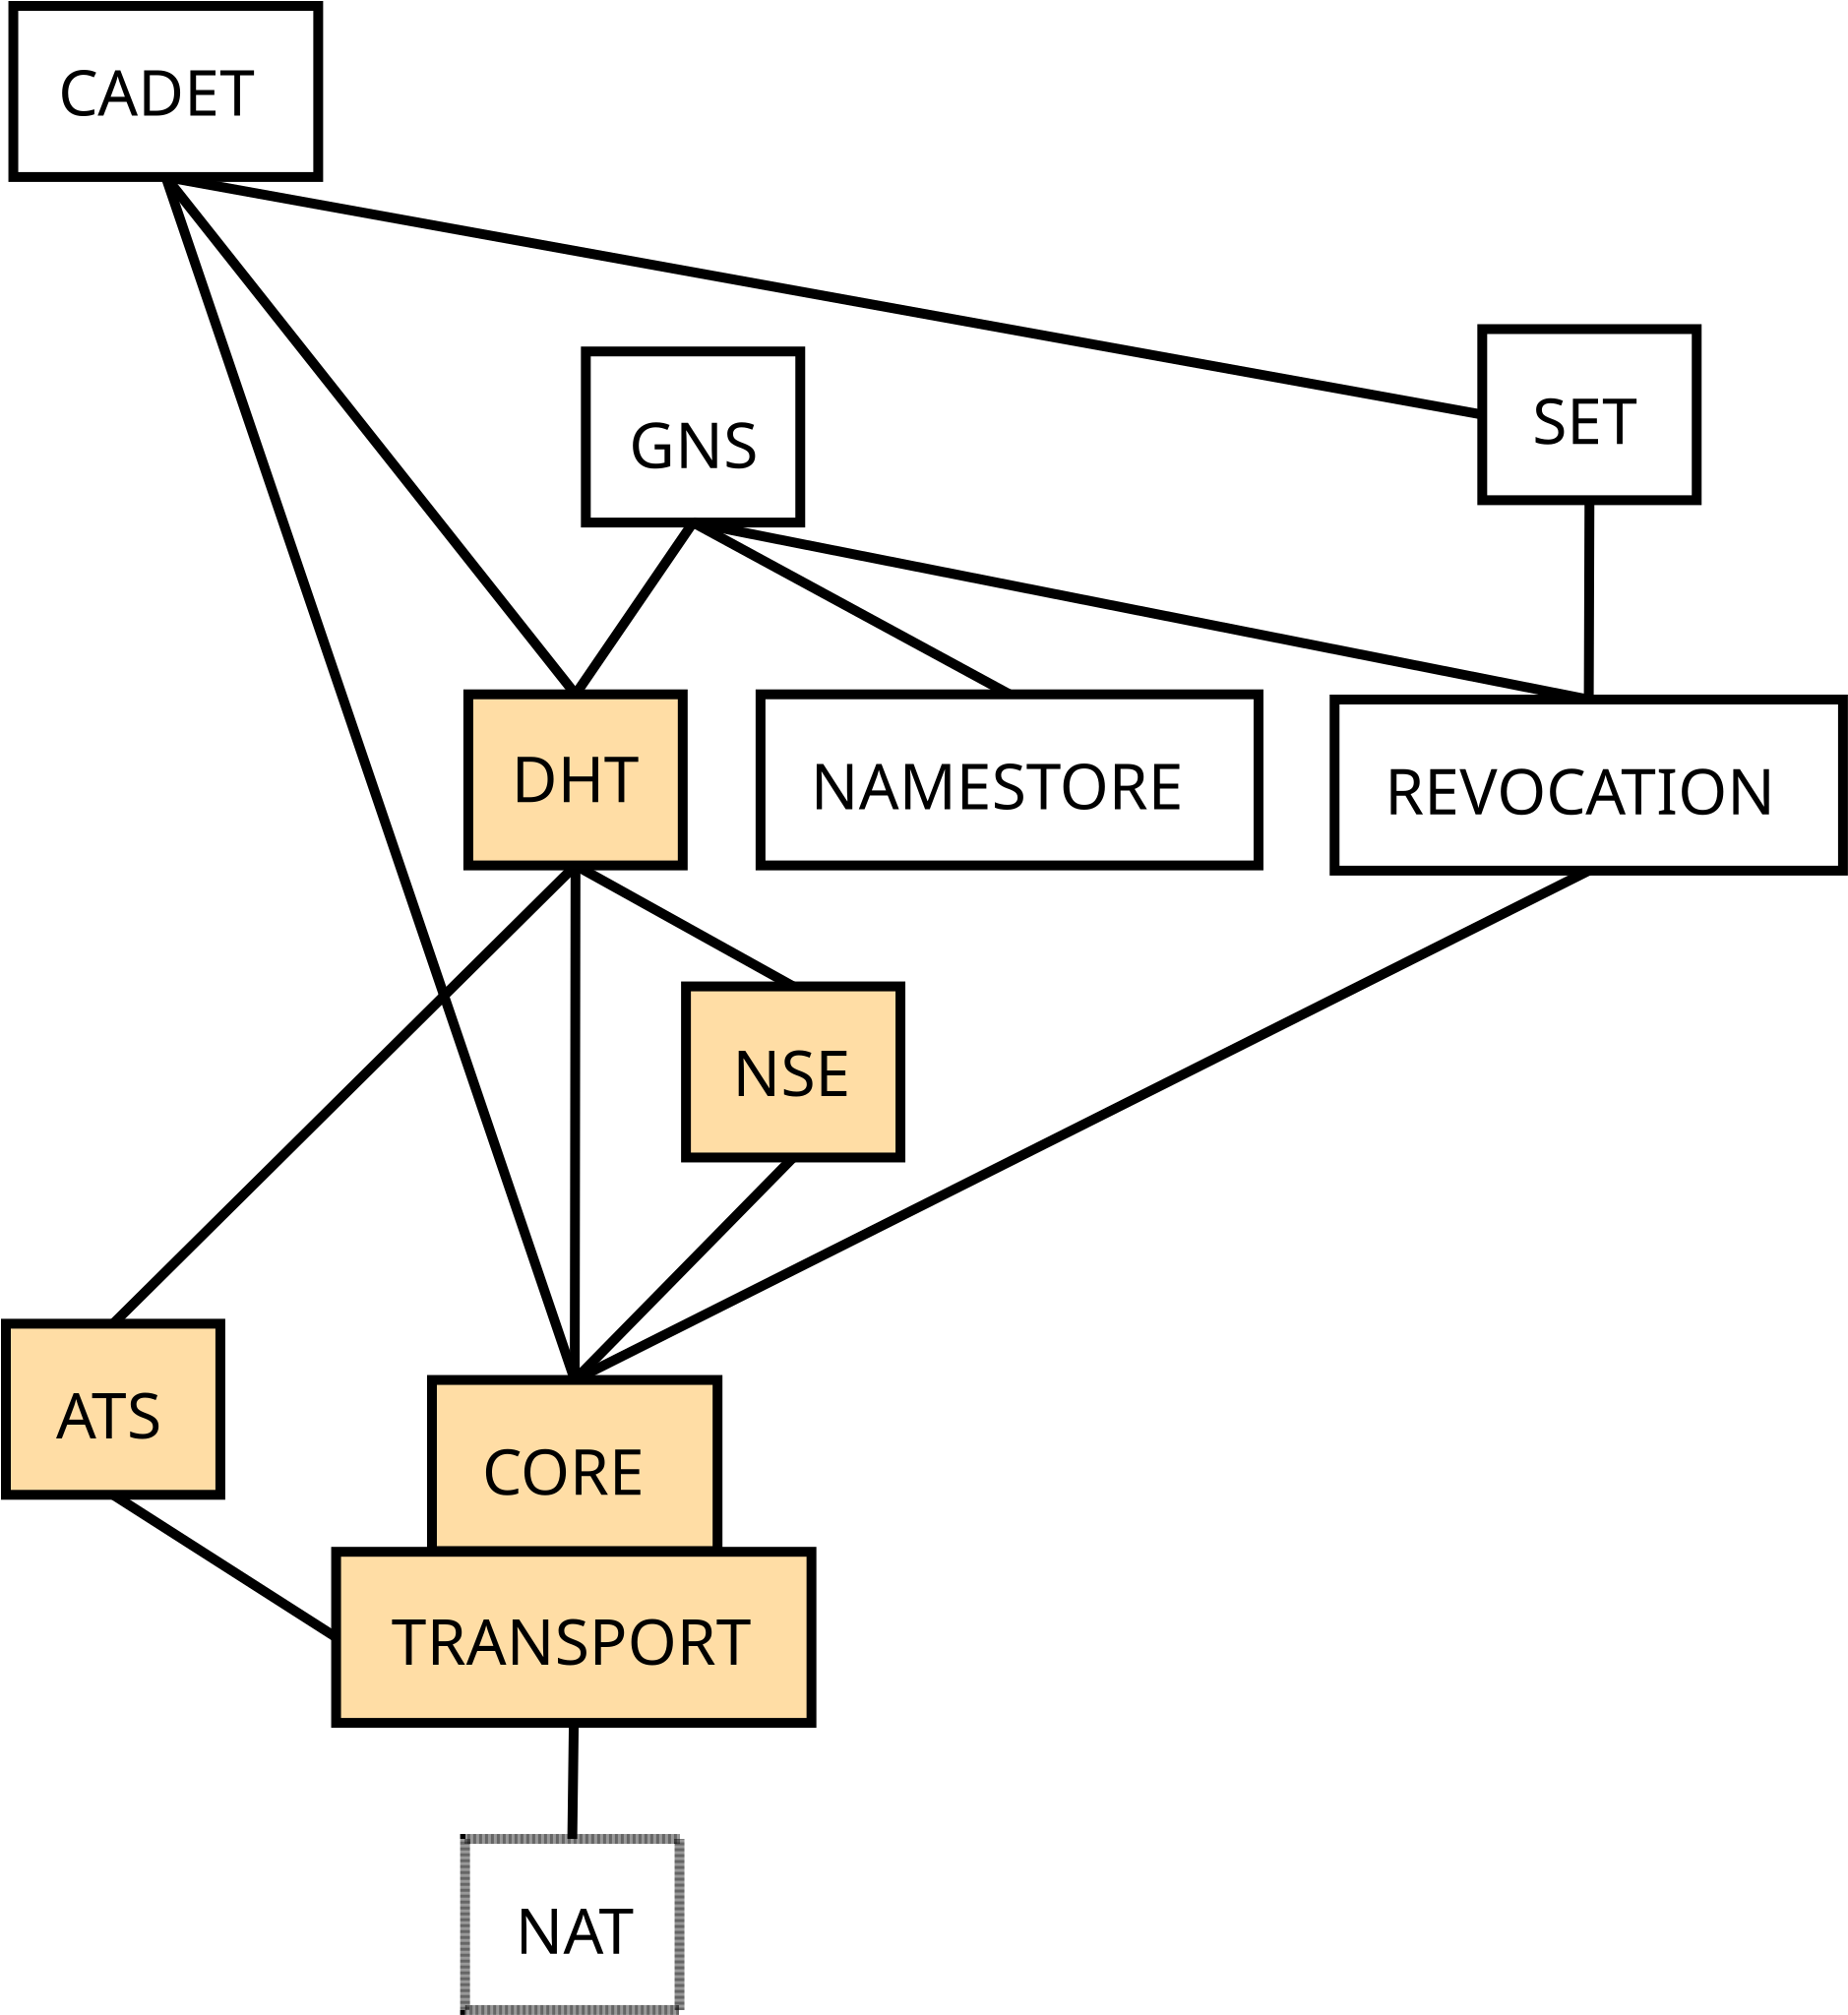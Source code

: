 <?xml version="1.0" encoding="UTF-8"?>
<dia:diagram xmlns:dia="http://www.lysator.liu.se/~alla/dia/">
  <dia:layer name="Hintergrund" visible="true" connectable="true" active="true">
    <dia:object type="Standard - Box" version="0" id="O0">
      <dia:attribute name="obj_pos">
        <dia:point val="8.628,43.598"/>
      </dia:attribute>
      <dia:attribute name="obj_bb">
        <dia:rectangle val="8.378,43.348;19.774,52.542"/>
      </dia:attribute>
      <dia:attribute name="elem_corner">
        <dia:point val="8.628,43.598"/>
      </dia:attribute>
      <dia:attribute name="elem_width">
        <dia:real val="10.896"/>
      </dia:attribute>
      <dia:attribute name="elem_height">
        <dia:real val="8.695"/>
      </dia:attribute>
      <dia:attribute name="border_width">
        <dia:real val="0.5"/>
      </dia:attribute>
      <dia:attribute name="show_background">
        <dia:boolean val="true"/>
      </dia:attribute>
      <dia:attribute name="line_style">
        <dia:enum val="4"/>
      </dia:attribute>
      <dia:attribute name="dashlength">
        <dia:real val="0.3"/>
      </dia:attribute>
    </dia:object>
    <dia:object type="Standard - Text" version="1" id="O1">
      <dia:attribute name="obj_pos">
        <dia:point val="11.175,49.431"/>
      </dia:attribute>
      <dia:attribute name="obj_bb">
        <dia:rectangle val="11.175,46.461;17.478,50.186"/>
      </dia:attribute>
      <dia:attribute name="text">
        <dia:composite type="text">
          <dia:attribute name="string">
            <dia:string>#NAT#</dia:string>
          </dia:attribute>
          <dia:attribute name="font">
            <dia:font family="sans" style="0" name="Helvetica"/>
          </dia:attribute>
          <dia:attribute name="height">
            <dia:real val="4"/>
          </dia:attribute>
          <dia:attribute name="pos">
            <dia:point val="11.175,49.431"/>
          </dia:attribute>
          <dia:attribute name="color">
            <dia:color val="#000000ff"/>
          </dia:attribute>
          <dia:attribute name="alignment">
            <dia:enum val="0"/>
          </dia:attribute>
        </dia:composite>
      </dia:attribute>
      <dia:attribute name="valign">
        <dia:enum val="3"/>
      </dia:attribute>
    </dia:object>
    <dia:object type="Standard - Box" version="0" id="O2">
      <dia:attribute name="obj_pos">
        <dia:point val="-14.703,17.417"/>
      </dia:attribute>
      <dia:attribute name="obj_bb">
        <dia:rectangle val="-14.953,17.167;-3.557,26.361"/>
      </dia:attribute>
      <dia:attribute name="elem_corner">
        <dia:point val="-14.703,17.417"/>
      </dia:attribute>
      <dia:attribute name="elem_width">
        <dia:real val="10.896"/>
      </dia:attribute>
      <dia:attribute name="elem_height">
        <dia:real val="8.695"/>
      </dia:attribute>
      <dia:attribute name="border_width">
        <dia:real val="0.5"/>
      </dia:attribute>
      <dia:attribute name="inner_color">
        <dia:color val="#ffdda5ff"/>
      </dia:attribute>
      <dia:attribute name="show_background">
        <dia:boolean val="true"/>
      </dia:attribute>
    </dia:object>
    <dia:object type="Standard - Text" version="1" id="O3">
      <dia:attribute name="obj_pos">
        <dia:point val="-12.155,23.25"/>
      </dia:attribute>
      <dia:attribute name="obj_bb">
        <dia:rectangle val="-12.155,20.28;-6.225,24.005"/>
      </dia:attribute>
      <dia:attribute name="text">
        <dia:composite type="text">
          <dia:attribute name="string">
            <dia:string>#ATS#</dia:string>
          </dia:attribute>
          <dia:attribute name="font">
            <dia:font family="sans" style="0" name="Helvetica"/>
          </dia:attribute>
          <dia:attribute name="height">
            <dia:real val="4"/>
          </dia:attribute>
          <dia:attribute name="pos">
            <dia:point val="-12.155,23.25"/>
          </dia:attribute>
          <dia:attribute name="color">
            <dia:color val="#000000ff"/>
          </dia:attribute>
          <dia:attribute name="alignment">
            <dia:enum val="0"/>
          </dia:attribute>
        </dia:composite>
      </dia:attribute>
      <dia:attribute name="valign">
        <dia:enum val="3"/>
      </dia:attribute>
    </dia:object>
    <dia:object type="Standard - Box" version="0" id="O4">
      <dia:attribute name="obj_pos">
        <dia:point val="8.792,-14.568"/>
      </dia:attribute>
      <dia:attribute name="obj_bb">
        <dia:rectangle val="8.542,-14.818;19.938,-5.624"/>
      </dia:attribute>
      <dia:attribute name="elem_corner">
        <dia:point val="8.792,-14.568"/>
      </dia:attribute>
      <dia:attribute name="elem_width">
        <dia:real val="10.896"/>
      </dia:attribute>
      <dia:attribute name="elem_height">
        <dia:real val="8.695"/>
      </dia:attribute>
      <dia:attribute name="border_width">
        <dia:real val="0.5"/>
      </dia:attribute>
      <dia:attribute name="inner_color">
        <dia:color val="#ffdda5ff"/>
      </dia:attribute>
      <dia:attribute name="show_background">
        <dia:boolean val="true"/>
      </dia:attribute>
    </dia:object>
    <dia:object type="Standard - Text" version="1" id="O5">
      <dia:attribute name="obj_pos">
        <dia:point val="10.986,-9.088"/>
      </dia:attribute>
      <dia:attribute name="obj_bb">
        <dia:rectangle val="10.986,-12.058;17.824,-8.333"/>
      </dia:attribute>
      <dia:attribute name="text">
        <dia:composite type="text">
          <dia:attribute name="string">
            <dia:string>#DHT#</dia:string>
          </dia:attribute>
          <dia:attribute name="font">
            <dia:font family="sans" style="0" name="Helvetica"/>
          </dia:attribute>
          <dia:attribute name="height">
            <dia:real val="4"/>
          </dia:attribute>
          <dia:attribute name="pos">
            <dia:point val="10.986,-9.088"/>
          </dia:attribute>
          <dia:attribute name="color">
            <dia:color val="#000000ff"/>
          </dia:attribute>
          <dia:attribute name="alignment">
            <dia:enum val="0"/>
          </dia:attribute>
        </dia:composite>
      </dia:attribute>
      <dia:attribute name="valign">
        <dia:enum val="3"/>
      </dia:attribute>
    </dia:object>
    <dia:object type="Standard - Box" version="0" id="O6">
      <dia:attribute name="obj_pos">
        <dia:point val="19.853,0.275"/>
      </dia:attribute>
      <dia:attribute name="obj_bb">
        <dia:rectangle val="19.603,0.025;30.999,9.219"/>
      </dia:attribute>
      <dia:attribute name="elem_corner">
        <dia:point val="19.853,0.275"/>
      </dia:attribute>
      <dia:attribute name="elem_width">
        <dia:real val="10.896"/>
      </dia:attribute>
      <dia:attribute name="elem_height">
        <dia:real val="8.695"/>
      </dia:attribute>
      <dia:attribute name="border_width">
        <dia:real val="0.5"/>
      </dia:attribute>
      <dia:attribute name="inner_color">
        <dia:color val="#ffdda5ff"/>
      </dia:attribute>
      <dia:attribute name="show_background">
        <dia:boolean val="true"/>
      </dia:attribute>
    </dia:object>
    <dia:object type="Standard - Text" version="1" id="O7">
      <dia:attribute name="obj_pos">
        <dia:point val="22.224,5.843"/>
      </dia:attribute>
      <dia:attribute name="obj_bb">
        <dia:rectangle val="22.224,2.873;28.674,6.598"/>
      </dia:attribute>
      <dia:attribute name="text">
        <dia:composite type="text">
          <dia:attribute name="string">
            <dia:string>#NSE#</dia:string>
          </dia:attribute>
          <dia:attribute name="font">
            <dia:font family="sans" style="0" name="Helvetica"/>
          </dia:attribute>
          <dia:attribute name="height">
            <dia:real val="4"/>
          </dia:attribute>
          <dia:attribute name="pos">
            <dia:point val="22.224,5.843"/>
          </dia:attribute>
          <dia:attribute name="color">
            <dia:color val="#000000ff"/>
          </dia:attribute>
          <dia:attribute name="alignment">
            <dia:enum val="0"/>
          </dia:attribute>
        </dia:composite>
      </dia:attribute>
      <dia:attribute name="valign">
        <dia:enum val="3"/>
      </dia:attribute>
    </dia:object>
    <dia:object type="Standard - Box" version="0" id="O8">
      <dia:attribute name="obj_pos">
        <dia:point val="-14.326,-49.553"/>
      </dia:attribute>
      <dia:attribute name="obj_bb">
        <dia:rectangle val="-14.576,-49.803;1.416,-40.608"/>
      </dia:attribute>
      <dia:attribute name="elem_corner">
        <dia:point val="-14.326,-49.553"/>
      </dia:attribute>
      <dia:attribute name="elem_width">
        <dia:real val="15.492"/>
      </dia:attribute>
      <dia:attribute name="elem_height">
        <dia:real val="8.695"/>
      </dia:attribute>
      <dia:attribute name="border_width">
        <dia:real val="0.5"/>
      </dia:attribute>
      <dia:attribute name="show_background">
        <dia:boolean val="true"/>
      </dia:attribute>
    </dia:object>
    <dia:object type="Standard - Text" version="1" id="O9">
      <dia:attribute name="obj_pos">
        <dia:point val="-12.044,-43.984"/>
      </dia:attribute>
      <dia:attribute name="obj_bb">
        <dia:rectangle val="-12.044,-46.955;-1.166,-43.23"/>
      </dia:attribute>
      <dia:attribute name="text">
        <dia:composite type="text">
          <dia:attribute name="string">
            <dia:string>#CADET#</dia:string>
          </dia:attribute>
          <dia:attribute name="font">
            <dia:font family="sans" style="0" name="Helvetica"/>
          </dia:attribute>
          <dia:attribute name="height">
            <dia:real val="4"/>
          </dia:attribute>
          <dia:attribute name="pos">
            <dia:point val="-12.044,-43.984"/>
          </dia:attribute>
          <dia:attribute name="color">
            <dia:color val="#000000ff"/>
          </dia:attribute>
          <dia:attribute name="alignment">
            <dia:enum val="0"/>
          </dia:attribute>
        </dia:composite>
      </dia:attribute>
      <dia:attribute name="valign">
        <dia:enum val="3"/>
      </dia:attribute>
    </dia:object>
    <dia:object type="Standard - Box" version="0" id="O10">
      <dia:attribute name="obj_pos">
        <dia:point val="6.945,20.275"/>
      </dia:attribute>
      <dia:attribute name="obj_bb">
        <dia:rectangle val="6.695,20.025;21.706,29.219"/>
      </dia:attribute>
      <dia:attribute name="elem_corner">
        <dia:point val="6.945,20.275"/>
      </dia:attribute>
      <dia:attribute name="elem_width">
        <dia:real val="14.511"/>
      </dia:attribute>
      <dia:attribute name="elem_height">
        <dia:real val="8.695"/>
      </dia:attribute>
      <dia:attribute name="border_width">
        <dia:real val="0.5"/>
      </dia:attribute>
      <dia:attribute name="inner_color">
        <dia:color val="#ffdda5ff"/>
      </dia:attribute>
      <dia:attribute name="show_background">
        <dia:boolean val="true"/>
      </dia:attribute>
    </dia:object>
    <dia:object type="Standard - Text" version="1" id="O11">
      <dia:attribute name="obj_pos">
        <dia:point val="9.492,26.108"/>
      </dia:attribute>
      <dia:attribute name="obj_bb">
        <dia:rectangle val="9.492,23.138;18.492,26.863"/>
      </dia:attribute>
      <dia:attribute name="text">
        <dia:composite type="text">
          <dia:attribute name="string">
            <dia:string>#CORE#</dia:string>
          </dia:attribute>
          <dia:attribute name="font">
            <dia:font family="sans" style="0" name="Helvetica"/>
          </dia:attribute>
          <dia:attribute name="height">
            <dia:real val="4"/>
          </dia:attribute>
          <dia:attribute name="pos">
            <dia:point val="9.492,26.108"/>
          </dia:attribute>
          <dia:attribute name="color">
            <dia:color val="#000000ff"/>
          </dia:attribute>
          <dia:attribute name="alignment">
            <dia:enum val="0"/>
          </dia:attribute>
        </dia:composite>
      </dia:attribute>
      <dia:attribute name="valign">
        <dia:enum val="3"/>
      </dia:attribute>
    </dia:object>
    <dia:object type="Standard - Box" version="0" id="O12">
      <dia:attribute name="obj_pos">
        <dia:point val="2.075,29.007"/>
      </dia:attribute>
      <dia:attribute name="obj_bb">
        <dia:rectangle val="1.825,28.757;26.479,37.952"/>
      </dia:attribute>
      <dia:attribute name="elem_corner">
        <dia:point val="2.075,29.007"/>
      </dia:attribute>
      <dia:attribute name="elem_width">
        <dia:real val="24.154"/>
      </dia:attribute>
      <dia:attribute name="elem_height">
        <dia:real val="8.695"/>
      </dia:attribute>
      <dia:attribute name="border_width">
        <dia:real val="0.5"/>
      </dia:attribute>
      <dia:attribute name="inner_color">
        <dia:color val="#ffdda5ff"/>
      </dia:attribute>
      <dia:attribute name="show_background">
        <dia:boolean val="true"/>
      </dia:attribute>
    </dia:object>
    <dia:object type="Standard - Text" version="1" id="O13">
      <dia:attribute name="obj_pos">
        <dia:point val="4.887,34.752"/>
      </dia:attribute>
      <dia:attribute name="obj_bb">
        <dia:rectangle val="4.887,31.782;23.957,35.507"/>
      </dia:attribute>
      <dia:attribute name="text">
        <dia:composite type="text">
          <dia:attribute name="string">
            <dia:string>#TRANSPORT#</dia:string>
          </dia:attribute>
          <dia:attribute name="font">
            <dia:font family="sans" style="0" name="Helvetica"/>
          </dia:attribute>
          <dia:attribute name="height">
            <dia:real val="4"/>
          </dia:attribute>
          <dia:attribute name="pos">
            <dia:point val="4.887,34.752"/>
          </dia:attribute>
          <dia:attribute name="color">
            <dia:color val="#000000ff"/>
          </dia:attribute>
          <dia:attribute name="alignment">
            <dia:enum val="0"/>
          </dia:attribute>
        </dia:composite>
      </dia:attribute>
      <dia:attribute name="valign">
        <dia:enum val="3"/>
      </dia:attribute>
    </dia:object>
    <dia:object type="Standard - Line" version="0" id="O14">
      <dia:attribute name="obj_pos">
        <dia:point val="-6.58,-40.858"/>
      </dia:attribute>
      <dia:attribute name="obj_bb">
        <dia:rectangle val="-6.897,-41.175;14.517,20.592"/>
      </dia:attribute>
      <dia:attribute name="conn_endpoints">
        <dia:point val="-6.58,-40.858"/>
        <dia:point val="14.2,20.275"/>
      </dia:attribute>
      <dia:attribute name="numcp">
        <dia:int val="1"/>
      </dia:attribute>
      <dia:attribute name="line_width">
        <dia:real val="0.5"/>
      </dia:attribute>
      <dia:connections>
        <dia:connection handle="0" to="O8" connection="6"/>
        <dia:connection handle="1" to="O10" connection="1"/>
      </dia:connections>
    </dia:object>
    <dia:object type="Standard - Line" version="0" id="O15">
      <dia:attribute name="obj_pos">
        <dia:point val="14.24,-5.874"/>
      </dia:attribute>
      <dia:attribute name="obj_bb">
        <dia:rectangle val="13.95,-6.124;14.49,20.525"/>
      </dia:attribute>
      <dia:attribute name="conn_endpoints">
        <dia:point val="14.24,-5.874"/>
        <dia:point val="14.2,20.275"/>
      </dia:attribute>
      <dia:attribute name="numcp">
        <dia:int val="1"/>
      </dia:attribute>
      <dia:attribute name="line_width">
        <dia:real val="0.5"/>
      </dia:attribute>
      <dia:connections>
        <dia:connection handle="0" to="O4" connection="6"/>
        <dia:connection handle="1" to="O10" connection="1"/>
      </dia:connections>
    </dia:object>
    <dia:object type="Standard - Line" version="0" id="O16">
      <dia:attribute name="obj_pos">
        <dia:point val="14.2,20.275"/>
      </dia:attribute>
      <dia:attribute name="obj_bb">
        <dia:rectangle val="13.847,8.616;25.655,20.628"/>
      </dia:attribute>
      <dia:attribute name="conn_endpoints">
        <dia:point val="14.2,20.275"/>
        <dia:point val="25.301,8.969"/>
      </dia:attribute>
      <dia:attribute name="numcp">
        <dia:int val="1"/>
      </dia:attribute>
      <dia:attribute name="line_width">
        <dia:real val="0.5"/>
      </dia:attribute>
      <dia:connections>
        <dia:connection handle="0" to="O10" connection="1"/>
        <dia:connection handle="1" to="O6" connection="6"/>
      </dia:connections>
    </dia:object>
    <dia:object type="Standard - Line" version="0" id="O17">
      <dia:attribute name="obj_pos">
        <dia:point val="-6.58,-40.858"/>
      </dia:attribute>
      <dia:attribute name="obj_bb">
        <dia:rectangle val="-6.931,-41.209;14.591,-14.217"/>
      </dia:attribute>
      <dia:attribute name="conn_endpoints">
        <dia:point val="-6.58,-40.858"/>
        <dia:point val="14.24,-14.568"/>
      </dia:attribute>
      <dia:attribute name="numcp">
        <dia:int val="1"/>
      </dia:attribute>
      <dia:attribute name="line_width">
        <dia:real val="0.5"/>
      </dia:attribute>
      <dia:connections>
        <dia:connection handle="0" to="O8" connection="6"/>
        <dia:connection handle="1" to="O4" connection="1"/>
      </dia:connections>
    </dia:object>
    <dia:object type="Standard - Line" version="0" id="O18">
      <dia:attribute name="obj_pos">
        <dia:point val="-9.255,26.111"/>
      </dia:attribute>
      <dia:attribute name="obj_bb">
        <dia:rectangle val="-9.6,25.766;2.42,33.7"/>
      </dia:attribute>
      <dia:attribute name="conn_endpoints">
        <dia:point val="-9.255,26.111"/>
        <dia:point val="2.075,33.355"/>
      </dia:attribute>
      <dia:attribute name="numcp">
        <dia:int val="1"/>
      </dia:attribute>
      <dia:attribute name="line_width">
        <dia:real val="0.5"/>
      </dia:attribute>
      <dia:connections>
        <dia:connection handle="0" to="O2" connection="6"/>
        <dia:connection handle="1" to="O12" connection="3"/>
      </dia:connections>
    </dia:object>
    <dia:object type="Standard - Line" version="0" id="O19">
      <dia:attribute name="obj_pos">
        <dia:point val="-9.255,17.417"/>
      </dia:attribute>
      <dia:attribute name="obj_bb">
        <dia:rectangle val="-9.608,-6.227;14.593,17.77"/>
      </dia:attribute>
      <dia:attribute name="conn_endpoints">
        <dia:point val="-9.255,17.417"/>
        <dia:point val="14.24,-5.874"/>
      </dia:attribute>
      <dia:attribute name="numcp">
        <dia:int val="1"/>
      </dia:attribute>
      <dia:attribute name="line_width">
        <dia:real val="0.5"/>
      </dia:attribute>
      <dia:connections>
        <dia:connection handle="0" to="O2" connection="1"/>
        <dia:connection handle="1" to="O4" connection="6"/>
      </dia:connections>
    </dia:object>
    <dia:object type="Standard - Line" version="0" id="O20">
      <dia:attribute name="obj_pos">
        <dia:point val="20.212,-23.298"/>
      </dia:attribute>
      <dia:attribute name="obj_bb">
        <dia:rectangle val="13.892,-23.645;20.56,-14.221"/>
      </dia:attribute>
      <dia:attribute name="conn_endpoints">
        <dia:point val="20.212,-23.298"/>
        <dia:point val="14.24,-14.568"/>
      </dia:attribute>
      <dia:attribute name="numcp">
        <dia:int val="1"/>
      </dia:attribute>
      <dia:attribute name="line_width">
        <dia:real val="0.5"/>
      </dia:attribute>
      <dia:connections>
        <dia:connection handle="0" to="O21" connection="6"/>
        <dia:connection handle="1" to="O4" connection="1"/>
      </dia:connections>
    </dia:object>
    <dia:object type="Standard - Box" version="0" id="O21">
      <dia:attribute name="obj_pos">
        <dia:point val="14.764,-31.992"/>
      </dia:attribute>
      <dia:attribute name="obj_bb">
        <dia:rectangle val="14.514,-32.242;25.91,-23.048"/>
      </dia:attribute>
      <dia:attribute name="elem_corner">
        <dia:point val="14.764,-31.992"/>
      </dia:attribute>
      <dia:attribute name="elem_width">
        <dia:real val="10.896"/>
      </dia:attribute>
      <dia:attribute name="elem_height">
        <dia:real val="8.695"/>
      </dia:attribute>
      <dia:attribute name="border_width">
        <dia:real val="0.5"/>
      </dia:attribute>
      <dia:attribute name="show_background">
        <dia:boolean val="true"/>
      </dia:attribute>
    </dia:object>
    <dia:object type="Standard - Text" version="1" id="O22">
      <dia:attribute name="obj_pos">
        <dia:point val="16.958,-26.071"/>
      </dia:attribute>
      <dia:attribute name="obj_bb">
        <dia:rectangle val="16.958,-29.041;23.866,-25.316"/>
      </dia:attribute>
      <dia:attribute name="text">
        <dia:composite type="text">
          <dia:attribute name="string">
            <dia:string>#GNS#</dia:string>
          </dia:attribute>
          <dia:attribute name="font">
            <dia:font family="sans" style="0" name="Helvetica"/>
          </dia:attribute>
          <dia:attribute name="height">
            <dia:real val="4"/>
          </dia:attribute>
          <dia:attribute name="pos">
            <dia:point val="16.958,-26.071"/>
          </dia:attribute>
          <dia:attribute name="color">
            <dia:color val="#000000ff"/>
          </dia:attribute>
          <dia:attribute name="alignment">
            <dia:enum val="0"/>
          </dia:attribute>
        </dia:composite>
      </dia:attribute>
      <dia:attribute name="valign">
        <dia:enum val="3"/>
      </dia:attribute>
    </dia:object>
    <dia:object type="Standard - Line" version="0" id="O23">
      <dia:attribute name="obj_pos">
        <dia:point val="14.24,-5.874"/>
      </dia:attribute>
      <dia:attribute name="obj_bb">
        <dia:rectangle val="13.9,-6.214;25.641,0.615"/>
      </dia:attribute>
      <dia:attribute name="conn_endpoints">
        <dia:point val="14.24,-5.874"/>
        <dia:point val="25.301,0.275"/>
      </dia:attribute>
      <dia:attribute name="numcp">
        <dia:int val="1"/>
      </dia:attribute>
      <dia:attribute name="line_width">
        <dia:real val="0.5"/>
      </dia:attribute>
      <dia:connections>
        <dia:connection handle="0" to="O4" connection="6"/>
        <dia:connection handle="1" to="O6" connection="1"/>
      </dia:connections>
    </dia:object>
    <dia:object type="Standard - Box" version="0" id="O24">
      <dia:attribute name="obj_pos">
        <dia:point val="23.641,-14.568"/>
      </dia:attribute>
      <dia:attribute name="obj_bb">
        <dia:rectangle val="23.391,-14.818;49.194,-5.624"/>
      </dia:attribute>
      <dia:attribute name="elem_corner">
        <dia:point val="23.641,-14.568"/>
      </dia:attribute>
      <dia:attribute name="elem_width">
        <dia:real val="25.303"/>
      </dia:attribute>
      <dia:attribute name="elem_height">
        <dia:real val="8.695"/>
      </dia:attribute>
      <dia:attribute name="border_width">
        <dia:real val="0.5"/>
      </dia:attribute>
      <dia:attribute name="show_background">
        <dia:boolean val="true"/>
      </dia:attribute>
    </dia:object>
    <dia:object type="Standard - Text" version="1" id="O25">
      <dia:attribute name="obj_pos">
        <dia:point val="26.189,-8.735"/>
      </dia:attribute>
      <dia:attribute name="obj_bb">
        <dia:rectangle val="26.189,-11.705;46.309,-7.98"/>
      </dia:attribute>
      <dia:attribute name="text">
        <dia:composite type="text">
          <dia:attribute name="string">
            <dia:string>#NAMESTORE#</dia:string>
          </dia:attribute>
          <dia:attribute name="font">
            <dia:font family="sans" style="0" name="Helvetica"/>
          </dia:attribute>
          <dia:attribute name="height">
            <dia:real val="4"/>
          </dia:attribute>
          <dia:attribute name="pos">
            <dia:point val="26.189,-8.735"/>
          </dia:attribute>
          <dia:attribute name="color">
            <dia:color val="#000000ff"/>
          </dia:attribute>
          <dia:attribute name="alignment">
            <dia:enum val="0"/>
          </dia:attribute>
        </dia:composite>
      </dia:attribute>
      <dia:attribute name="valign">
        <dia:enum val="3"/>
      </dia:attribute>
    </dia:object>
    <dia:object type="Standard - Line" version="0" id="O26">
      <dia:attribute name="obj_pos">
        <dia:point val="20.212,-23.298"/>
      </dia:attribute>
      <dia:attribute name="obj_bb">
        <dia:rectangle val="19.873,-23.637;36.632,-14.229"/>
      </dia:attribute>
      <dia:attribute name="conn_endpoints">
        <dia:point val="20.212,-23.298"/>
        <dia:point val="36.293,-14.568"/>
      </dia:attribute>
      <dia:attribute name="numcp">
        <dia:int val="1"/>
      </dia:attribute>
      <dia:attribute name="line_width">
        <dia:real val="0.5"/>
      </dia:attribute>
      <dia:connections>
        <dia:connection handle="0" to="O21" connection="6"/>
        <dia:connection handle="1" to="O24" connection="1"/>
      </dia:connections>
    </dia:object>
    <dia:object type="Standard - Box" version="0" id="O27">
      <dia:attribute name="obj_pos">
        <dia:point val="52.809,-14.303"/>
      </dia:attribute>
      <dia:attribute name="obj_bb">
        <dia:rectangle val="52.559,-14.553;78.893,-5.358"/>
      </dia:attribute>
      <dia:attribute name="elem_corner">
        <dia:point val="52.809,-14.303"/>
      </dia:attribute>
      <dia:attribute name="elem_width">
        <dia:real val="25.833"/>
      </dia:attribute>
      <dia:attribute name="elem_height">
        <dia:real val="8.695"/>
      </dia:attribute>
      <dia:attribute name="border_width">
        <dia:real val="0.5"/>
      </dia:attribute>
      <dia:attribute name="show_background">
        <dia:boolean val="true"/>
      </dia:attribute>
    </dia:object>
    <dia:object type="Standard - Text" version="1" id="O28">
      <dia:attribute name="obj_pos">
        <dia:point val="55.357,-8.47"/>
      </dia:attribute>
      <dia:attribute name="obj_bb">
        <dia:rectangle val="55.357,-11.44;76.25,-7.715"/>
      </dia:attribute>
      <dia:attribute name="text">
        <dia:composite type="text">
          <dia:attribute name="string">
            <dia:string>#REVOCATION#</dia:string>
          </dia:attribute>
          <dia:attribute name="font">
            <dia:font family="sans" style="0" name="Helvetica"/>
          </dia:attribute>
          <dia:attribute name="height">
            <dia:real val="4"/>
          </dia:attribute>
          <dia:attribute name="pos">
            <dia:point val="55.357,-8.47"/>
          </dia:attribute>
          <dia:attribute name="color">
            <dia:color val="#000000ff"/>
          </dia:attribute>
          <dia:attribute name="alignment">
            <dia:enum val="0"/>
          </dia:attribute>
        </dia:composite>
      </dia:attribute>
      <dia:attribute name="valign">
        <dia:enum val="3"/>
      </dia:attribute>
    </dia:object>
    <dia:object type="Standard - Line" version="0" id="O29">
      <dia:attribute name="obj_pos">
        <dia:point val="20.212,-23.298"/>
      </dia:attribute>
      <dia:attribute name="obj_bb">
        <dia:rectangle val="19.919,-23.591;66.02,-14.009"/>
      </dia:attribute>
      <dia:attribute name="conn_endpoints">
        <dia:point val="20.212,-23.298"/>
        <dia:point val="65.726,-14.303"/>
      </dia:attribute>
      <dia:attribute name="numcp">
        <dia:int val="1"/>
      </dia:attribute>
      <dia:attribute name="line_width">
        <dia:real val="0.5"/>
      </dia:attribute>
      <dia:connections>
        <dia:connection handle="0" to="O21" connection="6"/>
        <dia:connection handle="1" to="O27" connection="1"/>
      </dia:connections>
    </dia:object>
    <dia:object type="Standard - Line" version="0" id="O30">
      <dia:attribute name="obj_pos">
        <dia:point val="14.2,20.275"/>
      </dia:attribute>
      <dia:attribute name="obj_bb">
        <dia:rectangle val="13.865,-5.944;66.062,20.61"/>
      </dia:attribute>
      <dia:attribute name="conn_endpoints">
        <dia:point val="14.2,20.275"/>
        <dia:point val="65.726,-5.608"/>
      </dia:attribute>
      <dia:attribute name="numcp">
        <dia:int val="1"/>
      </dia:attribute>
      <dia:attribute name="line_width">
        <dia:real val="0.5"/>
      </dia:attribute>
      <dia:connections>
        <dia:connection handle="0" to="O10" connection="1"/>
        <dia:connection handle="1" to="O27" connection="6"/>
      </dia:connections>
    </dia:object>
    <dia:object type="Standard - Box" version="0" id="O31">
      <dia:attribute name="obj_pos">
        <dia:point val="60.313,-33.129"/>
      </dia:attribute>
      <dia:attribute name="obj_bb">
        <dia:rectangle val="60.063,-33.379;71.458,-24.184"/>
      </dia:attribute>
      <dia:attribute name="elem_corner">
        <dia:point val="60.313,-33.129"/>
      </dia:attribute>
      <dia:attribute name="elem_width">
        <dia:real val="10.896"/>
      </dia:attribute>
      <dia:attribute name="elem_height">
        <dia:real val="8.695"/>
      </dia:attribute>
      <dia:attribute name="border_width">
        <dia:real val="0.5"/>
      </dia:attribute>
      <dia:attribute name="show_background">
        <dia:boolean val="true"/>
      </dia:attribute>
    </dia:object>
    <dia:object type="Standard - Text" version="1" id="O32">
      <dia:attribute name="obj_pos">
        <dia:point val="62.86,-27.296"/>
      </dia:attribute>
      <dia:attribute name="obj_bb">
        <dia:rectangle val="62.86,-30.266;68.88,-26.541"/>
      </dia:attribute>
      <dia:attribute name="text">
        <dia:composite type="text">
          <dia:attribute name="string">
            <dia:string>#SET#</dia:string>
          </dia:attribute>
          <dia:attribute name="font">
            <dia:font family="sans" style="0" name="Helvetica"/>
          </dia:attribute>
          <dia:attribute name="height">
            <dia:real val="4"/>
          </dia:attribute>
          <dia:attribute name="pos">
            <dia:point val="62.86,-27.296"/>
          </dia:attribute>
          <dia:attribute name="color">
            <dia:color val="#000000ff"/>
          </dia:attribute>
          <dia:attribute name="alignment">
            <dia:enum val="0"/>
          </dia:attribute>
        </dia:composite>
      </dia:attribute>
      <dia:attribute name="valign">
        <dia:enum val="3"/>
      </dia:attribute>
    </dia:object>
    <dia:object type="Standard - Line" version="0" id="O33">
      <dia:attribute name="obj_pos">
        <dia:point val="65.76,-24.434"/>
      </dia:attribute>
      <dia:attribute name="obj_bb">
        <dia:rectangle val="65.475,-24.685;66.011,-14.052"/>
      </dia:attribute>
      <dia:attribute name="conn_endpoints">
        <dia:point val="65.76,-24.434"/>
        <dia:point val="65.726,-14.303"/>
      </dia:attribute>
      <dia:attribute name="numcp">
        <dia:int val="1"/>
      </dia:attribute>
      <dia:attribute name="line_width">
        <dia:real val="0.5"/>
      </dia:attribute>
      <dia:connections>
        <dia:connection handle="0" to="O31" connection="6"/>
        <dia:connection handle="1" to="O27" connection="1"/>
      </dia:connections>
    </dia:object>
    <dia:object type="Standard - Line" version="0" id="O34">
      <dia:attribute name="obj_pos">
        <dia:point val="-6.58,-40.858"/>
      </dia:attribute>
      <dia:attribute name="obj_bb">
        <dia:rectangle val="-6.871,-41.149;60.603,-28.491"/>
      </dia:attribute>
      <dia:attribute name="conn_endpoints">
        <dia:point val="-6.58,-40.858"/>
        <dia:point val="60.313,-28.782"/>
      </dia:attribute>
      <dia:attribute name="numcp">
        <dia:int val="1"/>
      </dia:attribute>
      <dia:attribute name="line_width">
        <dia:real val="0.5"/>
      </dia:attribute>
      <dia:connections>
        <dia:connection handle="0" to="O8" connection="6"/>
        <dia:connection handle="1" to="O31" connection="3"/>
      </dia:connections>
    </dia:object>
    <dia:object type="Standard - Line" version="0" id="O35">
      <dia:attribute name="obj_pos">
        <dia:point val="14.152,37.702"/>
      </dia:attribute>
      <dia:attribute name="obj_bb">
        <dia:rectangle val="13.823,37.449;14.405,43.851"/>
      </dia:attribute>
      <dia:attribute name="conn_endpoints">
        <dia:point val="14.152,37.702"/>
        <dia:point val="14.076,43.598"/>
      </dia:attribute>
      <dia:attribute name="numcp">
        <dia:int val="1"/>
      </dia:attribute>
      <dia:attribute name="line_width">
        <dia:real val="0.5"/>
      </dia:attribute>
      <dia:connections>
        <dia:connection handle="0" to="O12" connection="6"/>
        <dia:connection handle="1" to="O0" connection="1"/>
      </dia:connections>
    </dia:object>
  </dia:layer>
</dia:diagram>
